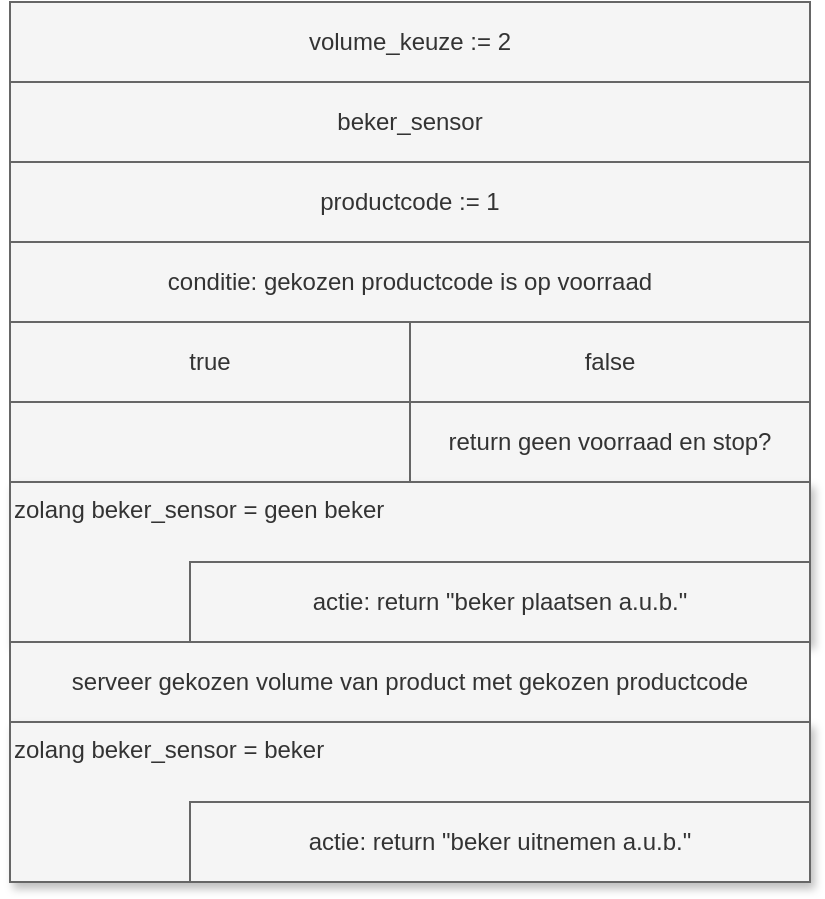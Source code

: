 <mxfile>
    <diagram id="m-ike1EShNYWh1237DYI" name="Page-1">
        <mxGraphModel dx="707" dy="779" grid="1" gridSize="10" guides="1" tooltips="1" connect="1" arrows="1" fold="1" page="1" pageScale="1" pageWidth="850" pageHeight="1100" math="0" shadow="0">
            <root>
                <mxCell id="0"/>
                <mxCell id="1" parent="0"/>
                <mxCell id="20" value="productcode := 1" style="html=1;shadow=0;whiteSpace=wrap;labelPosition=center;verticalLabelPosition=middle;align=center;verticalAlign=middle;fillColor=#f5f5f5;fontColor=#333333;strokeColor=#666666;" parent="1" vertex="1">
                    <mxGeometry x="80" y="160" width="400" height="40" as="geometry"/>
                </mxCell>
                <mxCell id="42" value="conditie: gekozen productcode is op voorraad" style="html=1;shadow=0;whiteSpace=wrap;labelPosition=center;verticalLabelPosition=middle;align=center;verticalAlign=middle;fillColor=#f5f5f5;fontColor=#333333;strokeColor=#666666;" parent="1" vertex="1">
                    <mxGeometry x="80" y="200" width="400" height="40" as="geometry"/>
                </mxCell>
                <mxCell id="43" value="return geen voorraad en stop?" style="whiteSpace=wrap;html=1;shadow=0;fillColor=#f5f5f5;fontColor=#333333;strokeColor=#666666;" parent="1" vertex="1">
                    <mxGeometry x="280" y="280" width="200" height="40" as="geometry"/>
                </mxCell>
                <mxCell id="44" value="" style="whiteSpace=wrap;html=1;shadow=0;fillColor=#f5f5f5;fontColor=#333333;strokeColor=#666666;" parent="1" vertex="1">
                    <mxGeometry x="80" y="280" width="200" height="40" as="geometry"/>
                </mxCell>
                <mxCell id="45" value="false" style="whiteSpace=wrap;html=1;shadow=0;fillColor=#f5f5f5;fontColor=#333333;strokeColor=#666666;" parent="1" vertex="1">
                    <mxGeometry x="280" y="240" width="200" height="40" as="geometry"/>
                </mxCell>
                <mxCell id="46" value="true" style="whiteSpace=wrap;html=1;shadow=0;fillColor=#f5f5f5;fontColor=#333333;strokeColor=#666666;" parent="1" vertex="1">
                    <mxGeometry x="80" y="240" width="200" height="40" as="geometry"/>
                </mxCell>
                <mxCell id="47" value="zolang beker_sensor = geen beker" style="html=1;shadow=1;whiteSpace=wrap;labelPosition=center;verticalLabelPosition=middle;align=left;verticalAlign=top;fillColor=#f5f5f5;fontColor=#333333;strokeColor=#666666;" vertex="1" parent="1">
                    <mxGeometry x="80" y="320" width="400" height="80" as="geometry"/>
                </mxCell>
                <mxCell id="48" value="actie: return &quot;beker plaatsen a.u.b.&quot;" style="whiteSpace=wrap;html=1;shadow=0;fillColor=#f5f5f5;fontColor=#333333;strokeColor=#666666;" vertex="1" parent="1">
                    <mxGeometry x="170" y="360" width="310" height="40" as="geometry"/>
                </mxCell>
                <mxCell id="59" value="serveer gekozen volume van product met gekozen productcode" style="html=1;shadow=0;whiteSpace=wrap;labelPosition=center;verticalLabelPosition=middle;align=center;verticalAlign=middle;fillColor=#f5f5f5;fontColor=#333333;strokeColor=#666666;" vertex="1" parent="1">
                    <mxGeometry x="80" y="400" width="400" height="40" as="geometry"/>
                </mxCell>
                <mxCell id="60" value="zolang beker_sensor = beker" style="html=1;shadow=1;whiteSpace=wrap;labelPosition=center;verticalLabelPosition=middle;align=left;verticalAlign=top;fillColor=#f5f5f5;fontColor=#333333;strokeColor=#666666;" vertex="1" parent="1">
                    <mxGeometry x="80" y="440" width="400" height="80" as="geometry"/>
                </mxCell>
                <mxCell id="61" value="actie: return &quot;beker uitnemen a.u.b.&quot;" style="whiteSpace=wrap;html=1;shadow=0;fillColor=#f5f5f5;fontColor=#333333;strokeColor=#666666;" vertex="1" parent="1">
                    <mxGeometry x="170" y="480" width="310" height="40" as="geometry"/>
                </mxCell>
                <mxCell id="62" value="beker_sensor" style="html=1;shadow=0;whiteSpace=wrap;labelPosition=center;verticalLabelPosition=middle;align=center;verticalAlign=middle;fillColor=#f5f5f5;fontColor=#333333;strokeColor=#666666;" vertex="1" parent="1">
                    <mxGeometry x="80" y="120" width="400" height="40" as="geometry"/>
                </mxCell>
                <mxCell id="63" value="volume_keuze := 2" style="html=1;shadow=0;whiteSpace=wrap;labelPosition=center;verticalLabelPosition=middle;align=center;verticalAlign=middle;fillColor=#f5f5f5;fontColor=#333333;strokeColor=#666666;" vertex="1" parent="1">
                    <mxGeometry x="80" y="80" width="400" height="40" as="geometry"/>
                </mxCell>
            </root>
        </mxGraphModel>
    </diagram>
</mxfile>